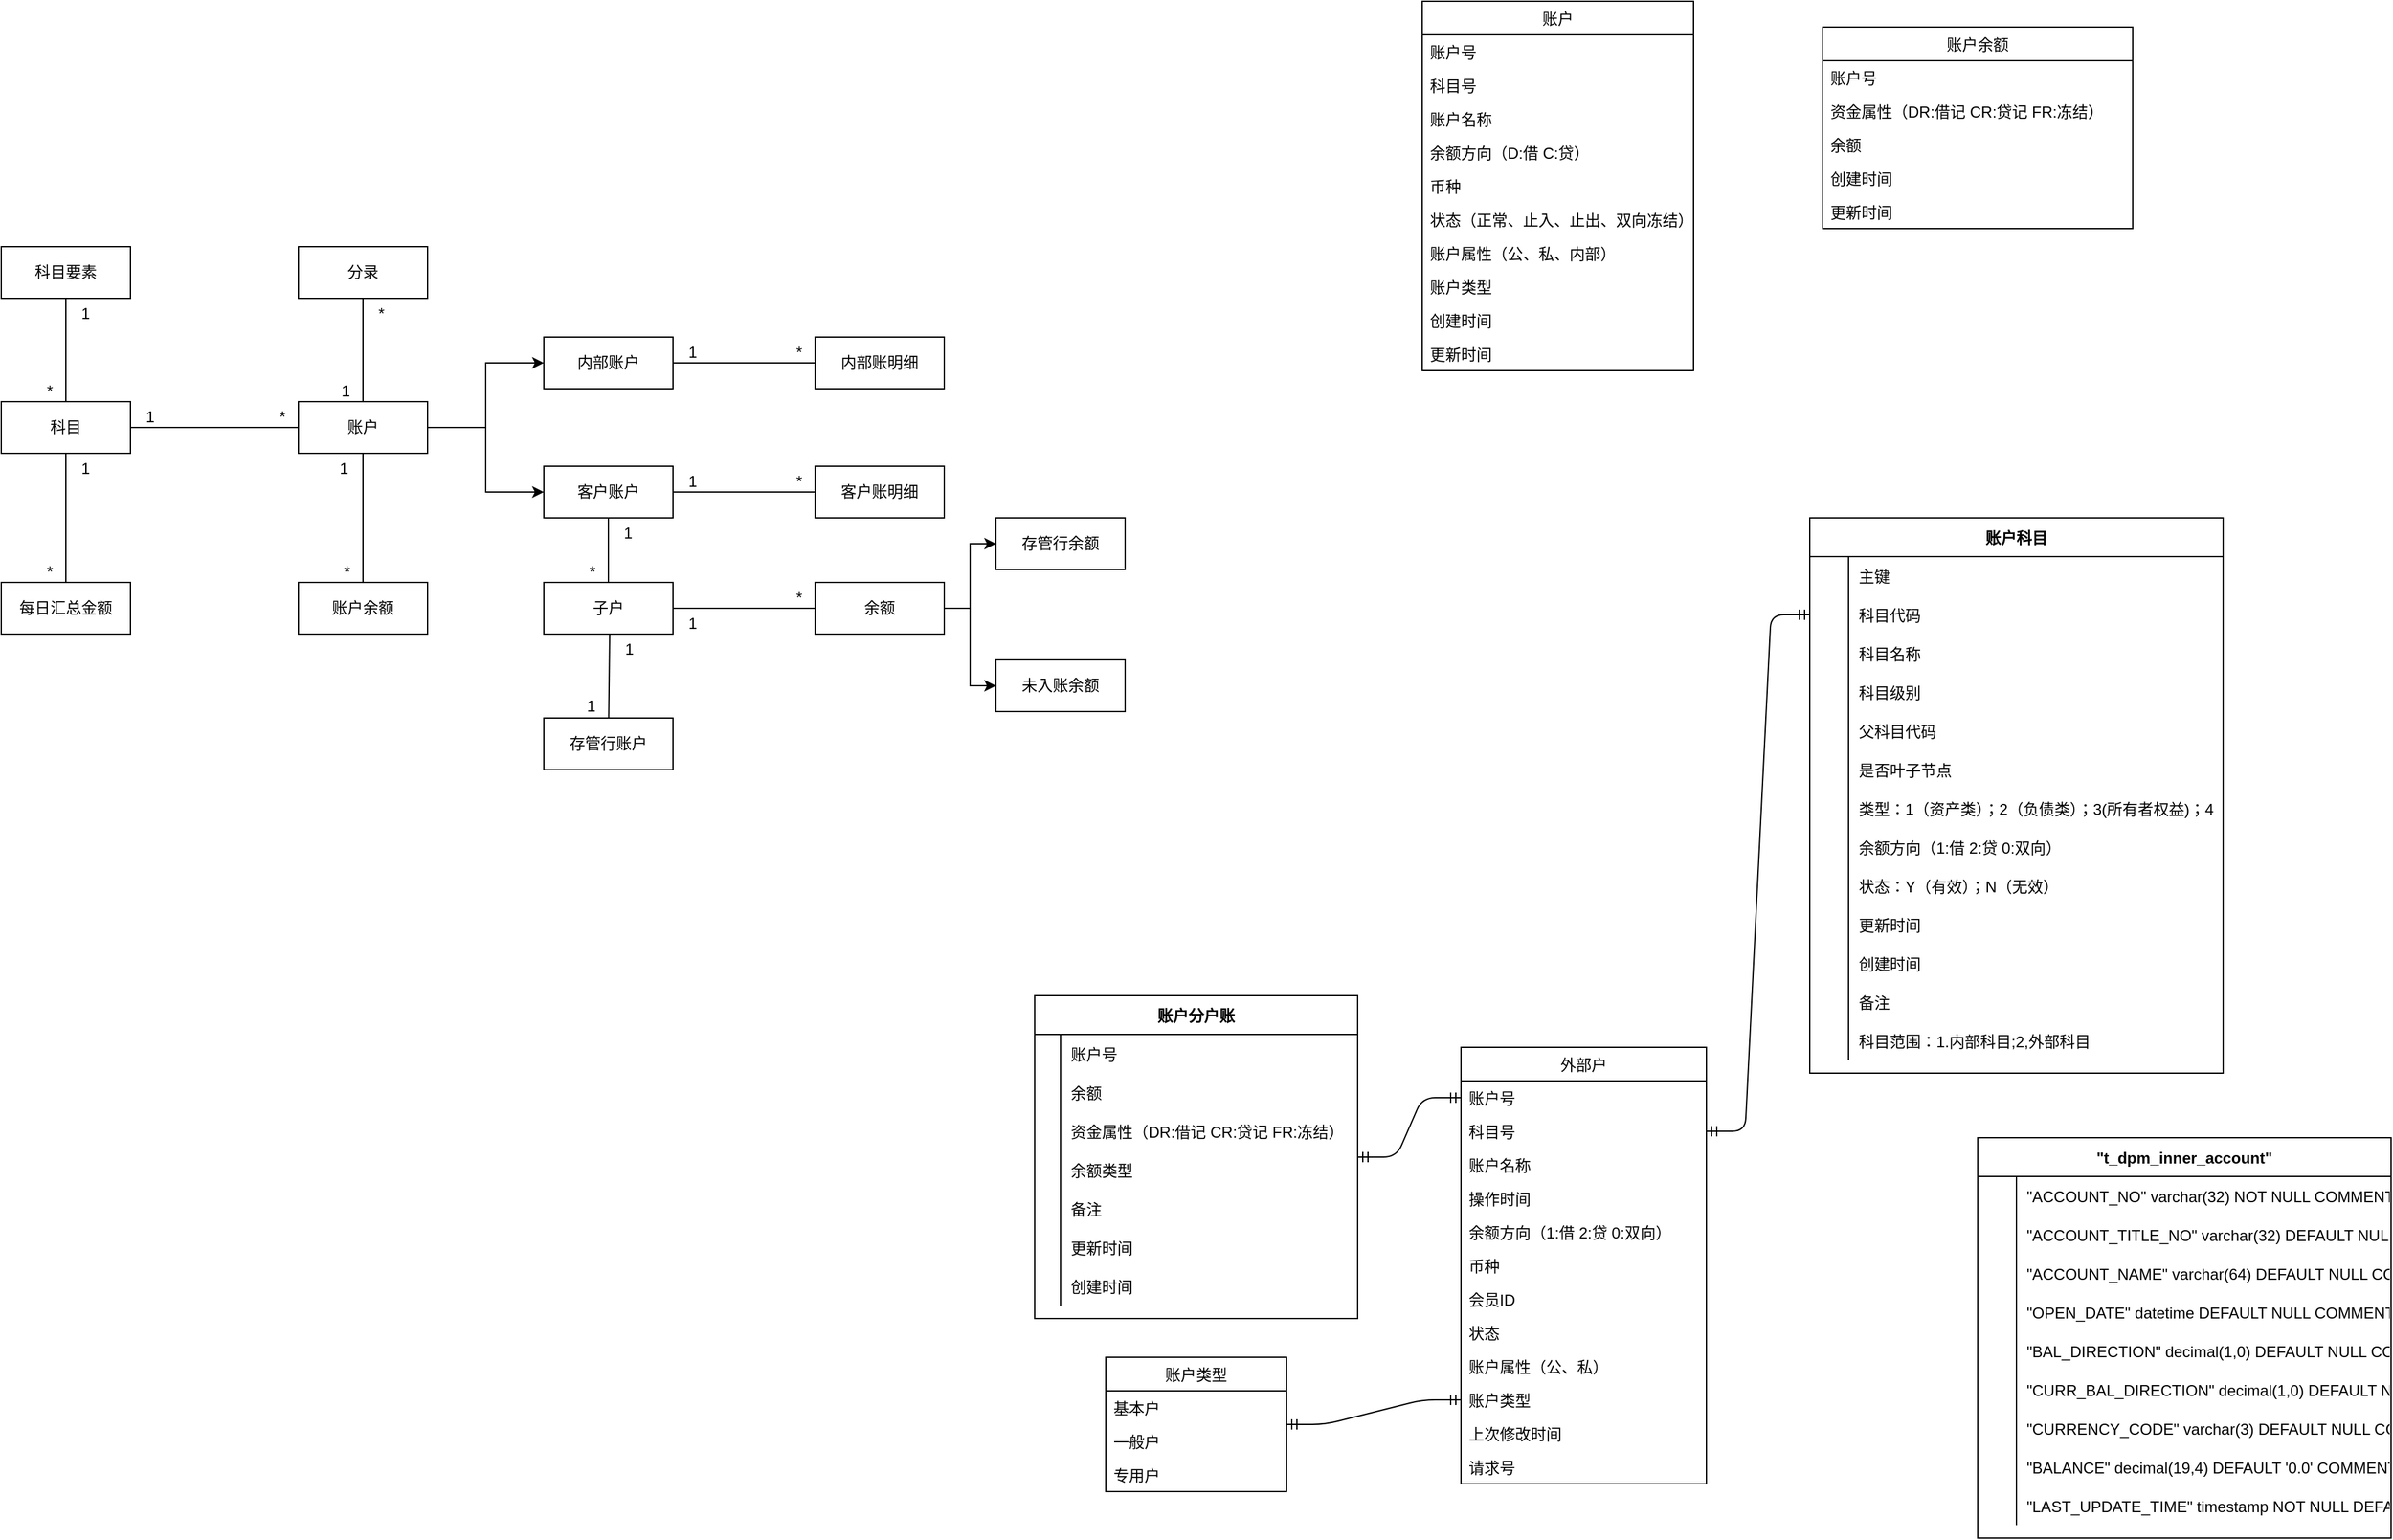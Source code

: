 <mxfile version="14.9.6" type="github"><diagram id="mCUJHjiyGCLOeN5kABfm" name="Page-1"><mxGraphModel dx="1298" dy="2035" grid="1" gridSize="10" guides="1" tooltips="1" connect="1" arrows="1" fold="1" page="1" pageScale="1" pageWidth="827" pageHeight="1169" math="0" shadow="0"><root><mxCell id="0"/><mxCell id="1" parent="0"/><mxCell id="BamsP_97NYOLKTMDXpIl-1" style="edgeStyle=orthogonalEdgeStyle;rounded=0;orthogonalLoop=1;jettySize=auto;html=1;entryX=0;entryY=0.5;entryDx=0;entryDy=0;" edge="1" parent="1" source="BamsP_97NYOLKTMDXpIl-3" target="BamsP_97NYOLKTMDXpIl-33"><mxGeometry relative="1" as="geometry"/></mxCell><mxCell id="BamsP_97NYOLKTMDXpIl-2" style="edgeStyle=orthogonalEdgeStyle;rounded=0;orthogonalLoop=1;jettySize=auto;html=1;entryX=0;entryY=0.5;entryDx=0;entryDy=0;" edge="1" parent="1" source="BamsP_97NYOLKTMDXpIl-3" target="BamsP_97NYOLKTMDXpIl-32"><mxGeometry relative="1" as="geometry"/></mxCell><mxCell id="BamsP_97NYOLKTMDXpIl-3" value="账户" style="whiteSpace=wrap;html=1;align=center;" vertex="1" parent="1"><mxGeometry x="270" y="160" width="100" height="40" as="geometry"/></mxCell><mxCell id="BamsP_97NYOLKTMDXpIl-4" value="科目" style="whiteSpace=wrap;html=1;align=center;" vertex="1" parent="1"><mxGeometry x="40" y="160" width="100" height="40" as="geometry"/></mxCell><mxCell id="BamsP_97NYOLKTMDXpIl-5" value="科目要素" style="whiteSpace=wrap;html=1;align=center;" vertex="1" parent="1"><mxGeometry x="40" y="40" width="100" height="40" as="geometry"/></mxCell><mxCell id="BamsP_97NYOLKTMDXpIl-6" value="" style="endArrow=none;html=1;rounded=0;exitX=1;exitY=0.5;exitDx=0;exitDy=0;entryX=0;entryY=0.5;entryDx=0;entryDy=0;" edge="1" parent="1" source="BamsP_97NYOLKTMDXpIl-4" target="BamsP_97NYOLKTMDXpIl-3"><mxGeometry relative="1" as="geometry"><mxPoint x="240" y="450" as="sourcePoint"/><mxPoint x="220" y="250" as="targetPoint"/></mxGeometry></mxCell><mxCell id="BamsP_97NYOLKTMDXpIl-7" value="1" style="resizable=0;html=1;align=left;verticalAlign=bottom;" connectable="0" vertex="1" parent="BamsP_97NYOLKTMDXpIl-6"><mxGeometry x="-1" relative="1" as="geometry"><mxPoint x="10" as="offset"/></mxGeometry></mxCell><mxCell id="BamsP_97NYOLKTMDXpIl-8" value="*" style="resizable=0;html=1;align=right;verticalAlign=bottom;" connectable="0" vertex="1" parent="BamsP_97NYOLKTMDXpIl-6"><mxGeometry x="1" relative="1" as="geometry"><mxPoint x="-10" as="offset"/></mxGeometry></mxCell><mxCell id="BamsP_97NYOLKTMDXpIl-9" value="" style="endArrow=none;html=1;rounded=0;" edge="1" parent="1" source="BamsP_97NYOLKTMDXpIl-3" target="BamsP_97NYOLKTMDXpIl-12"><mxGeometry relative="1" as="geometry"><mxPoint x="360" y="210" as="sourcePoint"/><mxPoint x="410" y="560" as="targetPoint"/></mxGeometry></mxCell><mxCell id="BamsP_97NYOLKTMDXpIl-10" value="1" style="resizable=0;html=1;align=left;verticalAlign=bottom;" connectable="0" vertex="1" parent="BamsP_97NYOLKTMDXpIl-9"><mxGeometry x="-1" relative="1" as="geometry"><mxPoint x="-20" y="20" as="offset"/></mxGeometry></mxCell><mxCell id="BamsP_97NYOLKTMDXpIl-11" value="*" style="resizable=0;html=1;align=right;verticalAlign=bottom;" connectable="0" vertex="1" parent="BamsP_97NYOLKTMDXpIl-9"><mxGeometry x="1" relative="1" as="geometry"><mxPoint x="-10" as="offset"/></mxGeometry></mxCell><mxCell id="BamsP_97NYOLKTMDXpIl-12" value="账户余额" style="whiteSpace=wrap;html=1;align=center;" vertex="1" parent="1"><mxGeometry x="270" y="300" width="100" height="40" as="geometry"/></mxCell><mxCell id="BamsP_97NYOLKTMDXpIl-13" value="" style="endArrow=none;html=1;rounded=0;exitX=0.5;exitY=1;exitDx=0;exitDy=0;" edge="1" parent="1" source="BamsP_97NYOLKTMDXpIl-5" target="BamsP_97NYOLKTMDXpIl-4"><mxGeometry relative="1" as="geometry"><mxPoint x="-170" y="300" as="sourcePoint"/><mxPoint x="-40" y="300" as="targetPoint"/></mxGeometry></mxCell><mxCell id="BamsP_97NYOLKTMDXpIl-14" value="1" style="resizable=0;html=1;align=left;verticalAlign=bottom;" connectable="0" vertex="1" parent="BamsP_97NYOLKTMDXpIl-13"><mxGeometry x="-1" relative="1" as="geometry"><mxPoint x="10" y="20" as="offset"/></mxGeometry></mxCell><mxCell id="BamsP_97NYOLKTMDXpIl-15" value="*" style="resizable=0;html=1;align=right;verticalAlign=bottom;" connectable="0" vertex="1" parent="BamsP_97NYOLKTMDXpIl-13"><mxGeometry x="1" relative="1" as="geometry"><mxPoint x="-10" as="offset"/></mxGeometry></mxCell><mxCell id="BamsP_97NYOLKTMDXpIl-16" value="内部账明细" style="whiteSpace=wrap;html=1;align=center;" vertex="1" parent="1"><mxGeometry x="670" y="110" width="100" height="40" as="geometry"/></mxCell><mxCell id="BamsP_97NYOLKTMDXpIl-17" value="" style="endArrow=none;html=1;rounded=0;" edge="1" parent="1" source="BamsP_97NYOLKTMDXpIl-33" target="BamsP_97NYOLKTMDXpIl-16"><mxGeometry relative="1" as="geometry"><mxPoint x="440" y="240" as="sourcePoint"/><mxPoint x="470" y="270" as="targetPoint"/></mxGeometry></mxCell><mxCell id="BamsP_97NYOLKTMDXpIl-18" value="1" style="resizable=0;html=1;align=left;verticalAlign=bottom;" connectable="0" vertex="1" parent="BamsP_97NYOLKTMDXpIl-17"><mxGeometry x="-1" relative="1" as="geometry"><mxPoint x="10" as="offset"/></mxGeometry></mxCell><mxCell id="BamsP_97NYOLKTMDXpIl-19" value="*" style="resizable=0;html=1;align=right;verticalAlign=bottom;" connectable="0" vertex="1" parent="BamsP_97NYOLKTMDXpIl-17"><mxGeometry x="1" relative="1" as="geometry"><mxPoint x="-10" as="offset"/></mxGeometry></mxCell><mxCell id="BamsP_97NYOLKTMDXpIl-20" value="分录" style="whiteSpace=wrap;html=1;align=center;" vertex="1" parent="1"><mxGeometry x="270" y="40" width="100" height="40" as="geometry"/></mxCell><mxCell id="BamsP_97NYOLKTMDXpIl-21" value="" style="endArrow=none;html=1;rounded=0;" edge="1" parent="1" source="BamsP_97NYOLKTMDXpIl-20" target="BamsP_97NYOLKTMDXpIl-3"><mxGeometry relative="1" as="geometry"><mxPoint x="100" y="90" as="sourcePoint"/><mxPoint x="100" y="170" as="targetPoint"/></mxGeometry></mxCell><mxCell id="BamsP_97NYOLKTMDXpIl-22" value="*" style="resizable=0;html=1;align=left;verticalAlign=bottom;" connectable="0" vertex="1" parent="BamsP_97NYOLKTMDXpIl-21"><mxGeometry x="-1" relative="1" as="geometry"><mxPoint x="10" y="20" as="offset"/></mxGeometry></mxCell><mxCell id="BamsP_97NYOLKTMDXpIl-23" value="1" style="resizable=0;html=1;align=right;verticalAlign=bottom;" connectable="0" vertex="1" parent="BamsP_97NYOLKTMDXpIl-21"><mxGeometry x="1" relative="1" as="geometry"><mxPoint x="-10" as="offset"/></mxGeometry></mxCell><mxCell id="BamsP_97NYOLKTMDXpIl-24" value="每日汇总金额" style="whiteSpace=wrap;html=1;align=center;" vertex="1" parent="1"><mxGeometry x="40" y="300" width="100" height="40" as="geometry"/></mxCell><mxCell id="BamsP_97NYOLKTMDXpIl-25" value="" style="endArrow=none;html=1;rounded=0;exitX=0.5;exitY=1;exitDx=0;exitDy=0;" edge="1" parent="1" source="BamsP_97NYOLKTMDXpIl-4" target="BamsP_97NYOLKTMDXpIl-24"><mxGeometry relative="1" as="geometry"><mxPoint x="20" y="230" as="sourcePoint"/><mxPoint x="100" y="170" as="targetPoint"/></mxGeometry></mxCell><mxCell id="BamsP_97NYOLKTMDXpIl-26" value="1" style="resizable=0;html=1;align=left;verticalAlign=bottom;" connectable="0" vertex="1" parent="BamsP_97NYOLKTMDXpIl-25"><mxGeometry x="-1" relative="1" as="geometry"><mxPoint x="10" y="20" as="offset"/></mxGeometry></mxCell><mxCell id="BamsP_97NYOLKTMDXpIl-27" value="*" style="resizable=0;html=1;align=right;verticalAlign=bottom;" connectable="0" vertex="1" parent="BamsP_97NYOLKTMDXpIl-25"><mxGeometry x="1" relative="1" as="geometry"><mxPoint x="-10" as="offset"/></mxGeometry></mxCell><mxCell id="BamsP_97NYOLKTMDXpIl-28" value="子户" style="whiteSpace=wrap;html=1;align=center;" vertex="1" parent="1"><mxGeometry x="460" y="300" width="100" height="40" as="geometry"/></mxCell><mxCell id="BamsP_97NYOLKTMDXpIl-29" value="" style="endArrow=none;html=1;rounded=0;" edge="1" parent="1" source="BamsP_97NYOLKTMDXpIl-32" target="BamsP_97NYOLKTMDXpIl-28"><mxGeometry relative="1" as="geometry"><mxPoint x="540" y="310" as="sourcePoint"/><mxPoint x="498.333" y="90" as="targetPoint"/></mxGeometry></mxCell><mxCell id="BamsP_97NYOLKTMDXpIl-30" value="1" style="resizable=0;html=1;align=left;verticalAlign=bottom;" connectable="0" vertex="1" parent="BamsP_97NYOLKTMDXpIl-29"><mxGeometry x="-1" relative="1" as="geometry"><mxPoint x="10" y="20" as="offset"/></mxGeometry></mxCell><mxCell id="BamsP_97NYOLKTMDXpIl-31" value="*" style="resizable=0;html=1;align=right;verticalAlign=bottom;" connectable="0" vertex="1" parent="BamsP_97NYOLKTMDXpIl-29"><mxGeometry x="1" relative="1" as="geometry"><mxPoint x="-10" as="offset"/></mxGeometry></mxCell><mxCell id="BamsP_97NYOLKTMDXpIl-32" value="客户账户" style="whiteSpace=wrap;html=1;align=center;" vertex="1" parent="1"><mxGeometry x="460" y="210" width="100" height="40" as="geometry"/></mxCell><mxCell id="BamsP_97NYOLKTMDXpIl-33" value="内部账户" style="whiteSpace=wrap;html=1;align=center;" vertex="1" parent="1"><mxGeometry x="460" y="110" width="100" height="40" as="geometry"/></mxCell><mxCell id="BamsP_97NYOLKTMDXpIl-34" value="存管行账户" style="whiteSpace=wrap;html=1;align=center;" vertex="1" parent="1"><mxGeometry x="460" y="405" width="100" height="40" as="geometry"/></mxCell><mxCell id="BamsP_97NYOLKTMDXpIl-35" value="" style="endArrow=none;html=1;rounded=0;" edge="1" parent="1" target="BamsP_97NYOLKTMDXpIl-34"><mxGeometry relative="1" as="geometry"><mxPoint x="511" y="340" as="sourcePoint"/><mxPoint x="520" y="310" as="targetPoint"/></mxGeometry></mxCell><mxCell id="BamsP_97NYOLKTMDXpIl-36" value="1" style="resizable=0;html=1;align=left;verticalAlign=bottom;" connectable="0" vertex="1" parent="BamsP_97NYOLKTMDXpIl-35"><mxGeometry x="-1" relative="1" as="geometry"><mxPoint x="10" y="20" as="offset"/></mxGeometry></mxCell><mxCell id="BamsP_97NYOLKTMDXpIl-37" value="1" style="resizable=0;html=1;align=right;verticalAlign=bottom;" connectable="0" vertex="1" parent="BamsP_97NYOLKTMDXpIl-35"><mxGeometry x="1" relative="1" as="geometry"><mxPoint x="-10" as="offset"/></mxGeometry></mxCell><mxCell id="BamsP_97NYOLKTMDXpIl-38" style="edgeStyle=orthogonalEdgeStyle;rounded=0;orthogonalLoop=1;jettySize=auto;html=1;entryX=0;entryY=0.5;entryDx=0;entryDy=0;" edge="1" parent="1" source="BamsP_97NYOLKTMDXpIl-40" target="BamsP_97NYOLKTMDXpIl-44"><mxGeometry relative="1" as="geometry"/></mxCell><mxCell id="BamsP_97NYOLKTMDXpIl-39" style="edgeStyle=orthogonalEdgeStyle;rounded=0;orthogonalLoop=1;jettySize=auto;html=1;entryX=0;entryY=0.5;entryDx=0;entryDy=0;" edge="1" parent="1" source="BamsP_97NYOLKTMDXpIl-40" target="BamsP_97NYOLKTMDXpIl-45"><mxGeometry relative="1" as="geometry"/></mxCell><mxCell id="BamsP_97NYOLKTMDXpIl-40" value="余额" style="whiteSpace=wrap;html=1;align=center;" vertex="1" parent="1"><mxGeometry x="670" y="300" width="100" height="40" as="geometry"/></mxCell><mxCell id="BamsP_97NYOLKTMDXpIl-41" value="" style="endArrow=none;html=1;rounded=0;" edge="1" parent="1" source="BamsP_97NYOLKTMDXpIl-28" target="BamsP_97NYOLKTMDXpIl-40"><mxGeometry relative="1" as="geometry"><mxPoint x="520" y="260" as="sourcePoint"/><mxPoint x="520" y="310" as="targetPoint"/></mxGeometry></mxCell><mxCell id="BamsP_97NYOLKTMDXpIl-42" value="1" style="resizable=0;html=1;align=left;verticalAlign=bottom;" connectable="0" vertex="1" parent="BamsP_97NYOLKTMDXpIl-41"><mxGeometry x="-1" relative="1" as="geometry"><mxPoint x="10" y="20" as="offset"/></mxGeometry></mxCell><mxCell id="BamsP_97NYOLKTMDXpIl-43" value="*" style="resizable=0;html=1;align=right;verticalAlign=bottom;" connectable="0" vertex="1" parent="BamsP_97NYOLKTMDXpIl-41"><mxGeometry x="1" relative="1" as="geometry"><mxPoint x="-10" as="offset"/></mxGeometry></mxCell><mxCell id="BamsP_97NYOLKTMDXpIl-44" value="存管行余额" style="whiteSpace=wrap;html=1;align=center;" vertex="1" parent="1"><mxGeometry x="810" y="250" width="100" height="40" as="geometry"/></mxCell><mxCell id="BamsP_97NYOLKTMDXpIl-45" value="未入账余额" style="whiteSpace=wrap;html=1;align=center;" vertex="1" parent="1"><mxGeometry x="810" y="360" width="100" height="40" as="geometry"/></mxCell><mxCell id="BamsP_97NYOLKTMDXpIl-46" value="客户账明细" style="whiteSpace=wrap;html=1;align=center;" vertex="1" parent="1"><mxGeometry x="670" y="210" width="100" height="40" as="geometry"/></mxCell><mxCell id="BamsP_97NYOLKTMDXpIl-47" value="" style="endArrow=none;html=1;rounded=0;" edge="1" parent="1" source="BamsP_97NYOLKTMDXpIl-32" target="BamsP_97NYOLKTMDXpIl-46"><mxGeometry relative="1" as="geometry"><mxPoint x="560" y="229.5" as="sourcePoint"/><mxPoint x="680" y="229.5" as="targetPoint"/></mxGeometry></mxCell><mxCell id="BamsP_97NYOLKTMDXpIl-48" value="1" style="resizable=0;html=1;align=left;verticalAlign=bottom;" connectable="0" vertex="1" parent="BamsP_97NYOLKTMDXpIl-47"><mxGeometry x="-1" relative="1" as="geometry"><mxPoint x="10" as="offset"/></mxGeometry></mxCell><mxCell id="BamsP_97NYOLKTMDXpIl-49" value="*" style="resizable=0;html=1;align=right;verticalAlign=bottom;" connectable="0" vertex="1" parent="BamsP_97NYOLKTMDXpIl-47"><mxGeometry x="1" relative="1" as="geometry"><mxPoint x="-10" as="offset"/></mxGeometry></mxCell><mxCell id="BamsP_97NYOLKTMDXpIl-99" value="外部户" style="swimlane;fontStyle=0;childLayout=stackLayout;horizontal=1;startSize=26;horizontalStack=0;resizeParent=1;resizeParentMax=0;resizeLast=0;collapsible=1;marginBottom=0;" vertex="1" parent="1"><mxGeometry x="1170" y="660" width="190" height="338" as="geometry"/></mxCell><mxCell id="BamsP_97NYOLKTMDXpIl-100" value="账户号" style="text;strokeColor=none;fillColor=none;align=left;verticalAlign=top;spacingLeft=4;spacingRight=4;overflow=hidden;rotatable=0;points=[[0,0.5],[1,0.5]];portConstraint=eastwest;" vertex="1" parent="BamsP_97NYOLKTMDXpIl-99"><mxGeometry y="26" width="190" height="26" as="geometry"/></mxCell><mxCell id="BamsP_97NYOLKTMDXpIl-101" value="科目号" style="text;strokeColor=none;fillColor=none;align=left;verticalAlign=top;spacingLeft=4;spacingRight=4;overflow=hidden;rotatable=0;points=[[0,0.5],[1,0.5]];portConstraint=eastwest;" vertex="1" parent="BamsP_97NYOLKTMDXpIl-99"><mxGeometry y="52" width="190" height="26" as="geometry"/></mxCell><mxCell id="BamsP_97NYOLKTMDXpIl-102" value="账户名称" style="text;strokeColor=none;fillColor=none;align=left;verticalAlign=top;spacingLeft=4;spacingRight=4;overflow=hidden;rotatable=0;points=[[0,0.5],[1,0.5]];portConstraint=eastwest;" vertex="1" parent="BamsP_97NYOLKTMDXpIl-99"><mxGeometry y="78" width="190" height="26" as="geometry"/></mxCell><mxCell id="BamsP_97NYOLKTMDXpIl-103" value="操作时间" style="text;strokeColor=none;fillColor=none;align=left;verticalAlign=top;spacingLeft=4;spacingRight=4;overflow=hidden;rotatable=0;points=[[0,0.5],[1,0.5]];portConstraint=eastwest;" vertex="1" parent="BamsP_97NYOLKTMDXpIl-99"><mxGeometry y="104" width="190" height="26" as="geometry"/></mxCell><mxCell id="BamsP_97NYOLKTMDXpIl-110" value="余额方向（1:借 2:贷 0:双向）" style="text;strokeColor=none;fillColor=none;align=left;verticalAlign=top;spacingLeft=4;spacingRight=4;overflow=hidden;rotatable=0;points=[[0,0.5],[1,0.5]];portConstraint=eastwest;" vertex="1" parent="BamsP_97NYOLKTMDXpIl-99"><mxGeometry y="130" width="190" height="26" as="geometry"/></mxCell><mxCell id="BamsP_97NYOLKTMDXpIl-111" value="币种" style="text;strokeColor=none;fillColor=none;align=left;verticalAlign=top;spacingLeft=4;spacingRight=4;overflow=hidden;rotatable=0;points=[[0,0.5],[1,0.5]];portConstraint=eastwest;" vertex="1" parent="BamsP_97NYOLKTMDXpIl-99"><mxGeometry y="156" width="190" height="26" as="geometry"/></mxCell><mxCell id="BamsP_97NYOLKTMDXpIl-104" value="会员ID" style="text;strokeColor=none;fillColor=none;align=left;verticalAlign=top;spacingLeft=4;spacingRight=4;overflow=hidden;rotatable=0;points=[[0,0.5],[1,0.5]];portConstraint=eastwest;" vertex="1" parent="BamsP_97NYOLKTMDXpIl-99"><mxGeometry y="182" width="190" height="26" as="geometry"/></mxCell><mxCell id="BamsP_97NYOLKTMDXpIl-105" value="状态" style="text;strokeColor=none;fillColor=none;align=left;verticalAlign=top;spacingLeft=4;spacingRight=4;overflow=hidden;rotatable=0;points=[[0,0.5],[1,0.5]];portConstraint=eastwest;" vertex="1" parent="BamsP_97NYOLKTMDXpIl-99"><mxGeometry y="208" width="190" height="26" as="geometry"/></mxCell><mxCell id="BamsP_97NYOLKTMDXpIl-106" value="账户属性（公、私）" style="text;strokeColor=none;fillColor=none;align=left;verticalAlign=top;spacingLeft=4;spacingRight=4;overflow=hidden;rotatable=0;points=[[0,0.5],[1,0.5]];portConstraint=eastwest;" vertex="1" parent="BamsP_97NYOLKTMDXpIl-99"><mxGeometry y="234" width="190" height="26" as="geometry"/></mxCell><mxCell id="BamsP_97NYOLKTMDXpIl-107" value="账户类型" style="text;strokeColor=none;fillColor=none;align=left;verticalAlign=top;spacingLeft=4;spacingRight=4;overflow=hidden;rotatable=0;points=[[0,0.5],[1,0.5]];portConstraint=eastwest;" vertex="1" parent="BamsP_97NYOLKTMDXpIl-99"><mxGeometry y="260" width="190" height="26" as="geometry"/></mxCell><mxCell id="BamsP_97NYOLKTMDXpIl-112" value="上次修改时间" style="text;strokeColor=none;fillColor=none;align=left;verticalAlign=top;spacingLeft=4;spacingRight=4;overflow=hidden;rotatable=0;points=[[0,0.5],[1,0.5]];portConstraint=eastwest;" vertex="1" parent="BamsP_97NYOLKTMDXpIl-99"><mxGeometry y="286" width="190" height="26" as="geometry"/></mxCell><mxCell id="BamsP_97NYOLKTMDXpIl-113" value="请求号" style="text;strokeColor=none;fillColor=none;align=left;verticalAlign=top;spacingLeft=4;spacingRight=4;overflow=hidden;rotatable=0;points=[[0,0.5],[1,0.5]];portConstraint=eastwest;" vertex="1" parent="BamsP_97NYOLKTMDXpIl-99"><mxGeometry y="312" width="190" height="26" as="geometry"/></mxCell><mxCell id="BamsP_97NYOLKTMDXpIl-115" value="账户类型" style="swimlane;fontStyle=0;childLayout=stackLayout;horizontal=1;startSize=26;horizontalStack=0;resizeParent=1;resizeParentMax=0;resizeLast=0;collapsible=1;marginBottom=0;" vertex="1" parent="1"><mxGeometry x="895" y="900" width="140" height="104" as="geometry"/></mxCell><mxCell id="BamsP_97NYOLKTMDXpIl-116" value="基本户" style="text;strokeColor=none;fillColor=none;align=left;verticalAlign=top;spacingLeft=4;spacingRight=4;overflow=hidden;rotatable=0;points=[[0,0.5],[1,0.5]];portConstraint=eastwest;" vertex="1" parent="BamsP_97NYOLKTMDXpIl-115"><mxGeometry y="26" width="140" height="26" as="geometry"/></mxCell><mxCell id="BamsP_97NYOLKTMDXpIl-117" value="一般户" style="text;strokeColor=none;fillColor=none;align=left;verticalAlign=top;spacingLeft=4;spacingRight=4;overflow=hidden;rotatable=0;points=[[0,0.5],[1,0.5]];portConstraint=eastwest;" vertex="1" parent="BamsP_97NYOLKTMDXpIl-115"><mxGeometry y="52" width="140" height="26" as="geometry"/></mxCell><mxCell id="BamsP_97NYOLKTMDXpIl-118" value="专用户" style="text;strokeColor=none;fillColor=none;align=left;verticalAlign=top;spacingLeft=4;spacingRight=4;overflow=hidden;rotatable=0;points=[[0,0.5],[1,0.5]];portConstraint=eastwest;" vertex="1" parent="BamsP_97NYOLKTMDXpIl-115"><mxGeometry y="78" width="140" height="26" as="geometry"/></mxCell><mxCell id="BamsP_97NYOLKTMDXpIl-120" value="账户分户账" style="shape=table;startSize=30;container=1;collapsible=1;childLayout=tableLayout;fixedRows=1;rowLines=0;fontStyle=1;align=center;resizeLast=1;" vertex="1" parent="1"><mxGeometry x="840" y="620" width="250" height="250" as="geometry"/></mxCell><mxCell id="BamsP_97NYOLKTMDXpIl-121" value="" style="shape=partialRectangle;collapsible=0;dropTarget=0;pointerEvents=0;fillColor=none;points=[[0,0.5],[1,0.5]];portConstraint=eastwest;top=0;left=0;right=0;bottom=0;" vertex="1" parent="BamsP_97NYOLKTMDXpIl-120"><mxGeometry y="30" width="250" height="30" as="geometry"/></mxCell><mxCell id="BamsP_97NYOLKTMDXpIl-122" value="" style="shape=partialRectangle;overflow=hidden;connectable=0;fillColor=none;top=0;left=0;bottom=0;right=0;" vertex="1" parent="BamsP_97NYOLKTMDXpIl-121"><mxGeometry width="20" height="30" as="geometry"/></mxCell><mxCell id="BamsP_97NYOLKTMDXpIl-123" value="账户号" style="shape=partialRectangle;overflow=hidden;connectable=0;fillColor=none;top=0;left=0;bottom=0;right=0;align=left;spacingLeft=6;" vertex="1" parent="BamsP_97NYOLKTMDXpIl-121"><mxGeometry x="20" width="230" height="30" as="geometry"/></mxCell><mxCell id="BamsP_97NYOLKTMDXpIl-124" value="" style="shape=partialRectangle;collapsible=0;dropTarget=0;pointerEvents=0;fillColor=none;points=[[0,0.5],[1,0.5]];portConstraint=eastwest;top=0;left=0;right=0;bottom=0;" vertex="1" parent="BamsP_97NYOLKTMDXpIl-120"><mxGeometry y="60" width="250" height="30" as="geometry"/></mxCell><mxCell id="BamsP_97NYOLKTMDXpIl-125" value="" style="shape=partialRectangle;overflow=hidden;connectable=0;fillColor=none;top=0;left=0;bottom=0;right=0;" vertex="1" parent="BamsP_97NYOLKTMDXpIl-124"><mxGeometry width="20" height="30" as="geometry"/></mxCell><mxCell id="BamsP_97NYOLKTMDXpIl-126" value="余额" style="shape=partialRectangle;overflow=hidden;connectable=0;fillColor=none;top=0;left=0;bottom=0;right=0;align=left;spacingLeft=6;" vertex="1" parent="BamsP_97NYOLKTMDXpIl-124"><mxGeometry x="20" width="230" height="30" as="geometry"/></mxCell><mxCell id="BamsP_97NYOLKTMDXpIl-127" value="" style="shape=partialRectangle;collapsible=0;dropTarget=0;pointerEvents=0;fillColor=none;points=[[0,0.5],[1,0.5]];portConstraint=eastwest;top=0;left=0;right=0;bottom=0;" vertex="1" parent="BamsP_97NYOLKTMDXpIl-120"><mxGeometry y="90" width="250" height="30" as="geometry"/></mxCell><mxCell id="BamsP_97NYOLKTMDXpIl-128" value="" style="shape=partialRectangle;overflow=hidden;connectable=0;fillColor=none;top=0;left=0;bottom=0;right=0;" vertex="1" parent="BamsP_97NYOLKTMDXpIl-127"><mxGeometry width="20" height="30" as="geometry"/></mxCell><mxCell id="BamsP_97NYOLKTMDXpIl-129" value="资金属性（DR:借记 CR:贷记 FR:冻结）" style="shape=partialRectangle;overflow=hidden;connectable=0;fillColor=none;top=0;left=0;bottom=0;right=0;align=left;spacingLeft=6;" vertex="1" parent="BamsP_97NYOLKTMDXpIl-127"><mxGeometry x="20" width="230" height="30" as="geometry"/></mxCell><mxCell id="BamsP_97NYOLKTMDXpIl-130" value="" style="shape=partialRectangle;collapsible=0;dropTarget=0;pointerEvents=0;fillColor=none;points=[[0,0.5],[1,0.5]];portConstraint=eastwest;top=0;left=0;right=0;bottom=0;" vertex="1" parent="BamsP_97NYOLKTMDXpIl-120"><mxGeometry y="120" width="250" height="30" as="geometry"/></mxCell><mxCell id="BamsP_97NYOLKTMDXpIl-131" value="" style="shape=partialRectangle;overflow=hidden;connectable=0;fillColor=none;top=0;left=0;bottom=0;right=0;" vertex="1" parent="BamsP_97NYOLKTMDXpIl-130"><mxGeometry width="20" height="30" as="geometry"/></mxCell><mxCell id="BamsP_97NYOLKTMDXpIl-132" value="余额类型" style="shape=partialRectangle;overflow=hidden;connectable=0;fillColor=none;top=0;left=0;bottom=0;right=0;align=left;spacingLeft=6;" vertex="1" parent="BamsP_97NYOLKTMDXpIl-130"><mxGeometry x="20" width="230" height="30" as="geometry"/></mxCell><mxCell id="BamsP_97NYOLKTMDXpIl-133" value="" style="shape=partialRectangle;collapsible=0;dropTarget=0;pointerEvents=0;fillColor=none;points=[[0,0.5],[1,0.5]];portConstraint=eastwest;top=0;left=0;right=0;bottom=0;" vertex="1" parent="BamsP_97NYOLKTMDXpIl-120"><mxGeometry y="150" width="250" height="30" as="geometry"/></mxCell><mxCell id="BamsP_97NYOLKTMDXpIl-134" value="" style="shape=partialRectangle;overflow=hidden;connectable=0;fillColor=none;top=0;left=0;bottom=0;right=0;" vertex="1" parent="BamsP_97NYOLKTMDXpIl-133"><mxGeometry width="20" height="30" as="geometry"/></mxCell><mxCell id="BamsP_97NYOLKTMDXpIl-135" value="备注" style="shape=partialRectangle;overflow=hidden;connectable=0;fillColor=none;top=0;left=0;bottom=0;right=0;align=left;spacingLeft=6;" vertex="1" parent="BamsP_97NYOLKTMDXpIl-133"><mxGeometry x="20" width="230" height="30" as="geometry"/></mxCell><mxCell id="BamsP_97NYOLKTMDXpIl-136" value="" style="shape=partialRectangle;collapsible=0;dropTarget=0;pointerEvents=0;fillColor=none;points=[[0,0.5],[1,0.5]];portConstraint=eastwest;top=0;left=0;right=0;bottom=0;" vertex="1" parent="BamsP_97NYOLKTMDXpIl-120"><mxGeometry y="180" width="250" height="30" as="geometry"/></mxCell><mxCell id="BamsP_97NYOLKTMDXpIl-137" value="" style="shape=partialRectangle;overflow=hidden;connectable=0;fillColor=none;top=0;left=0;bottom=0;right=0;" vertex="1" parent="BamsP_97NYOLKTMDXpIl-136"><mxGeometry width="20" height="30" as="geometry"/></mxCell><mxCell id="BamsP_97NYOLKTMDXpIl-138" value="更新时间" style="shape=partialRectangle;overflow=hidden;connectable=0;fillColor=none;top=0;left=0;bottom=0;right=0;align=left;spacingLeft=6;" vertex="1" parent="BamsP_97NYOLKTMDXpIl-136"><mxGeometry x="20" width="230" height="30" as="geometry"/></mxCell><mxCell id="BamsP_97NYOLKTMDXpIl-139" value="" style="shape=partialRectangle;collapsible=0;dropTarget=0;pointerEvents=0;fillColor=none;points=[[0,0.5],[1,0.5]];portConstraint=eastwest;top=0;left=0;right=0;bottom=0;" vertex="1" parent="BamsP_97NYOLKTMDXpIl-120"><mxGeometry y="210" width="250" height="30" as="geometry"/></mxCell><mxCell id="BamsP_97NYOLKTMDXpIl-140" value="" style="shape=partialRectangle;overflow=hidden;connectable=0;fillColor=none;top=0;left=0;bottom=0;right=0;" vertex="1" parent="BamsP_97NYOLKTMDXpIl-139"><mxGeometry width="20" height="30" as="geometry"/></mxCell><mxCell id="BamsP_97NYOLKTMDXpIl-141" value="创建时间" style="shape=partialRectangle;overflow=hidden;connectable=0;fillColor=none;top=0;left=0;bottom=0;right=0;align=left;spacingLeft=6;" vertex="1" parent="BamsP_97NYOLKTMDXpIl-139"><mxGeometry x="20" width="230" height="30" as="geometry"/></mxCell><mxCell id="BamsP_97NYOLKTMDXpIl-142" value="" style="edgeStyle=entityRelationEdgeStyle;fontSize=12;html=1;endArrow=ERmandOne;startArrow=ERmandOne;" edge="1" parent="1" source="BamsP_97NYOLKTMDXpIl-100" target="BamsP_97NYOLKTMDXpIl-120"><mxGeometry width="100" height="100" relative="1" as="geometry"><mxPoint x="1400" y="740" as="sourcePoint"/><mxPoint x="1500" y="640" as="targetPoint"/></mxGeometry></mxCell><mxCell id="BamsP_97NYOLKTMDXpIl-143" value="账户科目" style="shape=table;startSize=30;container=1;collapsible=1;childLayout=tableLayout;fixedRows=1;rowLines=0;fontStyle=1;align=center;resizeLast=1;" vertex="1" parent="1"><mxGeometry x="1440" y="250" width="320" height="430" as="geometry"/></mxCell><mxCell id="BamsP_97NYOLKTMDXpIl-144" value="" style="shape=partialRectangle;collapsible=0;dropTarget=0;pointerEvents=0;fillColor=none;points=[[0,0.5],[1,0.5]];portConstraint=eastwest;top=0;left=0;right=0;bottom=0;" vertex="1" parent="BamsP_97NYOLKTMDXpIl-143"><mxGeometry y="30" width="320" height="30" as="geometry"/></mxCell><mxCell id="BamsP_97NYOLKTMDXpIl-145" value="" style="shape=partialRectangle;overflow=hidden;connectable=0;fillColor=none;top=0;left=0;bottom=0;right=0;" vertex="1" parent="BamsP_97NYOLKTMDXpIl-144"><mxGeometry width="30" height="30" as="geometry"/></mxCell><mxCell id="BamsP_97NYOLKTMDXpIl-146" value="主键" style="shape=partialRectangle;overflow=hidden;connectable=0;fillColor=none;top=0;left=0;bottom=0;right=0;align=left;spacingLeft=6;" vertex="1" parent="BamsP_97NYOLKTMDXpIl-144"><mxGeometry x="30" width="290" height="30" as="geometry"/></mxCell><mxCell id="BamsP_97NYOLKTMDXpIl-147" value="" style="shape=partialRectangle;collapsible=0;dropTarget=0;pointerEvents=0;fillColor=none;points=[[0,0.5],[1,0.5]];portConstraint=eastwest;top=0;left=0;right=0;bottom=0;" vertex="1" parent="BamsP_97NYOLKTMDXpIl-143"><mxGeometry y="60" width="320" height="30" as="geometry"/></mxCell><mxCell id="BamsP_97NYOLKTMDXpIl-148" value="" style="shape=partialRectangle;overflow=hidden;connectable=0;fillColor=none;top=0;left=0;bottom=0;right=0;" vertex="1" parent="BamsP_97NYOLKTMDXpIl-147"><mxGeometry width="30" height="30" as="geometry"/></mxCell><mxCell id="BamsP_97NYOLKTMDXpIl-149" value="科目代码" style="shape=partialRectangle;overflow=hidden;connectable=0;fillColor=none;top=0;left=0;bottom=0;right=0;align=left;spacingLeft=6;" vertex="1" parent="BamsP_97NYOLKTMDXpIl-147"><mxGeometry x="30" width="290" height="30" as="geometry"/></mxCell><mxCell id="BamsP_97NYOLKTMDXpIl-150" value="" style="shape=partialRectangle;collapsible=0;dropTarget=0;pointerEvents=0;fillColor=none;points=[[0,0.5],[1,0.5]];portConstraint=eastwest;top=0;left=0;right=0;bottom=0;" vertex="1" parent="BamsP_97NYOLKTMDXpIl-143"><mxGeometry y="90" width="320" height="30" as="geometry"/></mxCell><mxCell id="BamsP_97NYOLKTMDXpIl-151" value="" style="shape=partialRectangle;overflow=hidden;connectable=0;fillColor=none;top=0;left=0;bottom=0;right=0;" vertex="1" parent="BamsP_97NYOLKTMDXpIl-150"><mxGeometry width="30" height="30" as="geometry"/></mxCell><mxCell id="BamsP_97NYOLKTMDXpIl-152" value="科目名称" style="shape=partialRectangle;overflow=hidden;connectable=0;fillColor=none;top=0;left=0;bottom=0;right=0;align=left;spacingLeft=6;" vertex="1" parent="BamsP_97NYOLKTMDXpIl-150"><mxGeometry x="30" width="290" height="30" as="geometry"/></mxCell><mxCell id="BamsP_97NYOLKTMDXpIl-153" value="" style="shape=partialRectangle;collapsible=0;dropTarget=0;pointerEvents=0;fillColor=none;points=[[0,0.5],[1,0.5]];portConstraint=eastwest;top=0;left=0;right=0;bottom=0;" vertex="1" parent="BamsP_97NYOLKTMDXpIl-143"><mxGeometry y="120" width="320" height="30" as="geometry"/></mxCell><mxCell id="BamsP_97NYOLKTMDXpIl-154" value="" style="shape=partialRectangle;overflow=hidden;connectable=0;fillColor=none;top=0;left=0;bottom=0;right=0;" vertex="1" parent="BamsP_97NYOLKTMDXpIl-153"><mxGeometry width="30" height="30" as="geometry"/></mxCell><mxCell id="BamsP_97NYOLKTMDXpIl-155" value="科目级别" style="shape=partialRectangle;overflow=hidden;connectable=0;fillColor=none;top=0;left=0;bottom=0;right=0;align=left;spacingLeft=6;" vertex="1" parent="BamsP_97NYOLKTMDXpIl-153"><mxGeometry x="30" width="290" height="30" as="geometry"/></mxCell><mxCell id="BamsP_97NYOLKTMDXpIl-156" value="" style="shape=partialRectangle;collapsible=0;dropTarget=0;pointerEvents=0;fillColor=none;points=[[0,0.5],[1,0.5]];portConstraint=eastwest;top=0;left=0;right=0;bottom=0;" vertex="1" parent="BamsP_97NYOLKTMDXpIl-143"><mxGeometry y="150" width="320" height="30" as="geometry"/></mxCell><mxCell id="BamsP_97NYOLKTMDXpIl-157" value="" style="shape=partialRectangle;overflow=hidden;connectable=0;fillColor=none;top=0;left=0;bottom=0;right=0;" vertex="1" parent="BamsP_97NYOLKTMDXpIl-156"><mxGeometry width="30" height="30" as="geometry"/></mxCell><mxCell id="BamsP_97NYOLKTMDXpIl-158" value="父科目代码" style="shape=partialRectangle;overflow=hidden;connectable=0;fillColor=none;top=0;left=0;bottom=0;right=0;align=left;spacingLeft=6;" vertex="1" parent="BamsP_97NYOLKTMDXpIl-156"><mxGeometry x="30" width="290" height="30" as="geometry"/></mxCell><mxCell id="BamsP_97NYOLKTMDXpIl-159" value="" style="shape=partialRectangle;collapsible=0;dropTarget=0;pointerEvents=0;fillColor=none;points=[[0,0.5],[1,0.5]];portConstraint=eastwest;top=0;left=0;right=0;bottom=0;" vertex="1" parent="BamsP_97NYOLKTMDXpIl-143"><mxGeometry y="180" width="320" height="30" as="geometry"/></mxCell><mxCell id="BamsP_97NYOLKTMDXpIl-160" value="" style="shape=partialRectangle;overflow=hidden;connectable=0;fillColor=none;top=0;left=0;bottom=0;right=0;" vertex="1" parent="BamsP_97NYOLKTMDXpIl-159"><mxGeometry width="30" height="30" as="geometry"/></mxCell><mxCell id="BamsP_97NYOLKTMDXpIl-161" value="是否叶子节点" style="shape=partialRectangle;overflow=hidden;connectable=0;fillColor=none;top=0;left=0;bottom=0;right=0;align=left;spacingLeft=6;" vertex="1" parent="BamsP_97NYOLKTMDXpIl-159"><mxGeometry x="30" width="290" height="30" as="geometry"/></mxCell><mxCell id="BamsP_97NYOLKTMDXpIl-162" value="" style="shape=partialRectangle;collapsible=0;dropTarget=0;pointerEvents=0;fillColor=none;points=[[0,0.5],[1,0.5]];portConstraint=eastwest;top=0;left=0;right=0;bottom=0;" vertex="1" parent="BamsP_97NYOLKTMDXpIl-143"><mxGeometry y="210" width="320" height="30" as="geometry"/></mxCell><mxCell id="BamsP_97NYOLKTMDXpIl-163" value="" style="shape=partialRectangle;overflow=hidden;connectable=0;fillColor=none;top=0;left=0;bottom=0;right=0;" vertex="1" parent="BamsP_97NYOLKTMDXpIl-162"><mxGeometry width="30" height="30" as="geometry"/></mxCell><mxCell id="BamsP_97NYOLKTMDXpIl-164" value="类型：1（资产类）；2（负债类）；3(所有者权益)；4（共同类）5(损益类)'" style="shape=partialRectangle;overflow=hidden;connectable=0;fillColor=none;top=0;left=0;bottom=0;right=0;align=left;spacingLeft=6;" vertex="1" parent="BamsP_97NYOLKTMDXpIl-162"><mxGeometry x="30" width="290" height="30" as="geometry"/></mxCell><mxCell id="BamsP_97NYOLKTMDXpIl-165" value="" style="shape=partialRectangle;collapsible=0;dropTarget=0;pointerEvents=0;fillColor=none;points=[[0,0.5],[1,0.5]];portConstraint=eastwest;top=0;left=0;right=0;bottom=0;" vertex="1" parent="BamsP_97NYOLKTMDXpIl-143"><mxGeometry y="240" width="320" height="30" as="geometry"/></mxCell><mxCell id="BamsP_97NYOLKTMDXpIl-166" value="" style="shape=partialRectangle;overflow=hidden;connectable=0;fillColor=none;top=0;left=0;bottom=0;right=0;" vertex="1" parent="BamsP_97NYOLKTMDXpIl-165"><mxGeometry width="30" height="30" as="geometry"/></mxCell><mxCell id="BamsP_97NYOLKTMDXpIl-167" value="余额方向（1:借 2:贷 0:双向）" style="shape=partialRectangle;overflow=hidden;connectable=0;fillColor=none;top=0;left=0;bottom=0;right=0;align=left;spacingLeft=6;" vertex="1" parent="BamsP_97NYOLKTMDXpIl-165"><mxGeometry x="30" width="290" height="30" as="geometry"/></mxCell><mxCell id="BamsP_97NYOLKTMDXpIl-168" value="" style="shape=partialRectangle;collapsible=0;dropTarget=0;pointerEvents=0;fillColor=none;points=[[0,0.5],[1,0.5]];portConstraint=eastwest;top=0;left=0;right=0;bottom=0;" vertex="1" parent="BamsP_97NYOLKTMDXpIl-143"><mxGeometry y="270" width="320" height="30" as="geometry"/></mxCell><mxCell id="BamsP_97NYOLKTMDXpIl-169" value="" style="shape=partialRectangle;overflow=hidden;connectable=0;fillColor=none;top=0;left=0;bottom=0;right=0;" vertex="1" parent="BamsP_97NYOLKTMDXpIl-168"><mxGeometry width="30" height="30" as="geometry"/></mxCell><mxCell id="BamsP_97NYOLKTMDXpIl-170" value="状态：Y（有效）；N（无效）" style="shape=partialRectangle;overflow=hidden;connectable=0;fillColor=none;top=0;left=0;bottom=0;right=0;align=left;spacingLeft=6;" vertex="1" parent="BamsP_97NYOLKTMDXpIl-168"><mxGeometry x="30" width="290" height="30" as="geometry"/></mxCell><mxCell id="BamsP_97NYOLKTMDXpIl-171" value="" style="shape=partialRectangle;collapsible=0;dropTarget=0;pointerEvents=0;fillColor=none;points=[[0,0.5],[1,0.5]];portConstraint=eastwest;top=0;left=0;right=0;bottom=0;" vertex="1" parent="BamsP_97NYOLKTMDXpIl-143"><mxGeometry y="300" width="320" height="30" as="geometry"/></mxCell><mxCell id="BamsP_97NYOLKTMDXpIl-172" value="" style="shape=partialRectangle;overflow=hidden;connectable=0;fillColor=none;top=0;left=0;bottom=0;right=0;" vertex="1" parent="BamsP_97NYOLKTMDXpIl-171"><mxGeometry width="30" height="30" as="geometry"/></mxCell><mxCell id="BamsP_97NYOLKTMDXpIl-173" value="更新时间" style="shape=partialRectangle;overflow=hidden;connectable=0;fillColor=none;top=0;left=0;bottom=0;right=0;align=left;spacingLeft=6;" vertex="1" parent="BamsP_97NYOLKTMDXpIl-171"><mxGeometry x="30" width="290" height="30" as="geometry"/></mxCell><mxCell id="BamsP_97NYOLKTMDXpIl-174" value="" style="shape=partialRectangle;collapsible=0;dropTarget=0;pointerEvents=0;fillColor=none;points=[[0,0.5],[1,0.5]];portConstraint=eastwest;top=0;left=0;right=0;bottom=0;" vertex="1" parent="BamsP_97NYOLKTMDXpIl-143"><mxGeometry y="330" width="320" height="30" as="geometry"/></mxCell><mxCell id="BamsP_97NYOLKTMDXpIl-175" value="" style="shape=partialRectangle;overflow=hidden;connectable=0;fillColor=none;top=0;left=0;bottom=0;right=0;" vertex="1" parent="BamsP_97NYOLKTMDXpIl-174"><mxGeometry width="30" height="30" as="geometry"/></mxCell><mxCell id="BamsP_97NYOLKTMDXpIl-176" value="创建时间" style="shape=partialRectangle;overflow=hidden;connectable=0;fillColor=none;top=0;left=0;bottom=0;right=0;align=left;spacingLeft=6;" vertex="1" parent="BamsP_97NYOLKTMDXpIl-174"><mxGeometry x="30" width="290" height="30" as="geometry"/></mxCell><mxCell id="BamsP_97NYOLKTMDXpIl-177" value="" style="shape=partialRectangle;collapsible=0;dropTarget=0;pointerEvents=0;fillColor=none;points=[[0,0.5],[1,0.5]];portConstraint=eastwest;top=0;left=0;right=0;bottom=0;" vertex="1" parent="BamsP_97NYOLKTMDXpIl-143"><mxGeometry y="360" width="320" height="30" as="geometry"/></mxCell><mxCell id="BamsP_97NYOLKTMDXpIl-178" value="" style="shape=partialRectangle;overflow=hidden;connectable=0;fillColor=none;top=0;left=0;bottom=0;right=0;" vertex="1" parent="BamsP_97NYOLKTMDXpIl-177"><mxGeometry width="30" height="30" as="geometry"/></mxCell><mxCell id="BamsP_97NYOLKTMDXpIl-179" value="备注" style="shape=partialRectangle;overflow=hidden;connectable=0;fillColor=none;top=0;left=0;bottom=0;right=0;align=left;spacingLeft=6;" vertex="1" parent="BamsP_97NYOLKTMDXpIl-177"><mxGeometry x="30" width="290" height="30" as="geometry"/></mxCell><mxCell id="BamsP_97NYOLKTMDXpIl-180" value="" style="shape=partialRectangle;collapsible=0;dropTarget=0;pointerEvents=0;fillColor=none;points=[[0,0.5],[1,0.5]];portConstraint=eastwest;top=0;left=0;right=0;bottom=0;" vertex="1" parent="BamsP_97NYOLKTMDXpIl-143"><mxGeometry y="390" width="320" height="30" as="geometry"/></mxCell><mxCell id="BamsP_97NYOLKTMDXpIl-181" value="" style="shape=partialRectangle;overflow=hidden;connectable=0;fillColor=none;top=0;left=0;bottom=0;right=0;" vertex="1" parent="BamsP_97NYOLKTMDXpIl-180"><mxGeometry width="30" height="30" as="geometry"/></mxCell><mxCell id="BamsP_97NYOLKTMDXpIl-182" value="科目范围：1.内部科目;2,外部科目" style="shape=partialRectangle;overflow=hidden;connectable=0;fillColor=none;top=0;left=0;bottom=0;right=0;align=left;spacingLeft=6;" vertex="1" parent="BamsP_97NYOLKTMDXpIl-180"><mxGeometry x="30" width="290" height="30" as="geometry"/></mxCell><mxCell id="BamsP_97NYOLKTMDXpIl-190" value="" style="edgeStyle=entityRelationEdgeStyle;fontSize=12;html=1;endArrow=ERmandOne;startArrow=ERmandOne;" edge="1" parent="1" source="BamsP_97NYOLKTMDXpIl-115" target="BamsP_97NYOLKTMDXpIl-107"><mxGeometry width="100" height="100" relative="1" as="geometry"><mxPoint x="1050" y="1000" as="sourcePoint"/><mxPoint x="1150" y="900" as="targetPoint"/></mxGeometry></mxCell><mxCell id="BamsP_97NYOLKTMDXpIl-191" value="" style="edgeStyle=entityRelationEdgeStyle;fontSize=12;html=1;endArrow=ERmandOne;startArrow=ERmandOne;" edge="1" parent="1" source="BamsP_97NYOLKTMDXpIl-101" target="BamsP_97NYOLKTMDXpIl-147"><mxGeometry width="100" height="100" relative="1" as="geometry"><mxPoint x="1350" y="670" as="sourcePoint"/><mxPoint x="1450" y="570" as="targetPoint"/></mxGeometry></mxCell><mxCell id="BamsP_97NYOLKTMDXpIl-192" value="&quot;t_dpm_inner_account&quot;" style="shape=table;startSize=30;container=1;collapsible=1;childLayout=tableLayout;fixedRows=1;rowLines=0;fontStyle=1;align=center;resizeLast=1;" vertex="1" parent="1"><mxGeometry x="1570" y="730" width="320" height="310" as="geometry"/></mxCell><mxCell id="BamsP_97NYOLKTMDXpIl-193" value="" style="shape=partialRectangle;collapsible=0;dropTarget=0;pointerEvents=0;fillColor=none;points=[[0,0.5],[1,0.5]];portConstraint=eastwest;top=0;left=0;right=0;bottom=0;" vertex="1" parent="BamsP_97NYOLKTMDXpIl-192"><mxGeometry y="30" width="320" height="30" as="geometry"/></mxCell><mxCell id="BamsP_97NYOLKTMDXpIl-194" value="" style="shape=partialRectangle;overflow=hidden;connectable=0;fillColor=none;top=0;left=0;bottom=0;right=0;" vertex="1" parent="BamsP_97NYOLKTMDXpIl-193"><mxGeometry width="30" height="30" as="geometry"/></mxCell><mxCell id="BamsP_97NYOLKTMDXpIl-195" value="&quot;ACCOUNT_NO&quot; varchar(32) NOT NULL COMMENT '帐号号'" style="shape=partialRectangle;overflow=hidden;connectable=0;fillColor=none;top=0;left=0;bottom=0;right=0;align=left;spacingLeft=6;" vertex="1" parent="BamsP_97NYOLKTMDXpIl-193"><mxGeometry x="30" width="290" height="30" as="geometry"/></mxCell><mxCell id="BamsP_97NYOLKTMDXpIl-196" value="" style="shape=partialRectangle;collapsible=0;dropTarget=0;pointerEvents=0;fillColor=none;points=[[0,0.5],[1,0.5]];portConstraint=eastwest;top=0;left=0;right=0;bottom=0;" vertex="1" parent="BamsP_97NYOLKTMDXpIl-192"><mxGeometry y="60" width="320" height="30" as="geometry"/></mxCell><mxCell id="BamsP_97NYOLKTMDXpIl-197" value="" style="shape=partialRectangle;overflow=hidden;connectable=0;fillColor=none;top=0;left=0;bottom=0;right=0;" vertex="1" parent="BamsP_97NYOLKTMDXpIl-196"><mxGeometry width="30" height="30" as="geometry"/></mxCell><mxCell id="BamsP_97NYOLKTMDXpIl-198" value="&quot;ACCOUNT_TITLE_NO&quot; varchar(32) DEFAULT NULL COMMENT '科目号'" style="shape=partialRectangle;overflow=hidden;connectable=0;fillColor=none;top=0;left=0;bottom=0;right=0;align=left;spacingLeft=6;" vertex="1" parent="BamsP_97NYOLKTMDXpIl-196"><mxGeometry x="30" width="290" height="30" as="geometry"/></mxCell><mxCell id="BamsP_97NYOLKTMDXpIl-199" value="" style="shape=partialRectangle;collapsible=0;dropTarget=0;pointerEvents=0;fillColor=none;points=[[0,0.5],[1,0.5]];portConstraint=eastwest;top=0;left=0;right=0;bottom=0;" vertex="1" parent="BamsP_97NYOLKTMDXpIl-192"><mxGeometry y="90" width="320" height="30" as="geometry"/></mxCell><mxCell id="BamsP_97NYOLKTMDXpIl-200" value="" style="shape=partialRectangle;overflow=hidden;connectable=0;fillColor=none;top=0;left=0;bottom=0;right=0;" vertex="1" parent="BamsP_97NYOLKTMDXpIl-199"><mxGeometry width="30" height="30" as="geometry"/></mxCell><mxCell id="BamsP_97NYOLKTMDXpIl-201" value="&quot;ACCOUNT_NAME&quot; varchar(64) DEFAULT NULL COMMENT '账户名称'" style="shape=partialRectangle;overflow=hidden;connectable=0;fillColor=none;top=0;left=0;bottom=0;right=0;align=left;spacingLeft=6;" vertex="1" parent="BamsP_97NYOLKTMDXpIl-199"><mxGeometry x="30" width="290" height="30" as="geometry"/></mxCell><mxCell id="BamsP_97NYOLKTMDXpIl-202" value="" style="shape=partialRectangle;collapsible=0;dropTarget=0;pointerEvents=0;fillColor=none;points=[[0,0.5],[1,0.5]];portConstraint=eastwest;top=0;left=0;right=0;bottom=0;" vertex="1" parent="BamsP_97NYOLKTMDXpIl-192"><mxGeometry y="120" width="320" height="30" as="geometry"/></mxCell><mxCell id="BamsP_97NYOLKTMDXpIl-203" value="" style="shape=partialRectangle;overflow=hidden;connectable=0;fillColor=none;top=0;left=0;bottom=0;right=0;" vertex="1" parent="BamsP_97NYOLKTMDXpIl-202"><mxGeometry width="30" height="30" as="geometry"/></mxCell><mxCell id="BamsP_97NYOLKTMDXpIl-204" value="&quot;OPEN_DATE&quot; datetime DEFAULT NULL COMMENT '开户日期(创建时间)'" style="shape=partialRectangle;overflow=hidden;connectable=0;fillColor=none;top=0;left=0;bottom=0;right=0;align=left;spacingLeft=6;" vertex="1" parent="BamsP_97NYOLKTMDXpIl-202"><mxGeometry x="30" width="290" height="30" as="geometry"/></mxCell><mxCell id="BamsP_97NYOLKTMDXpIl-205" value="" style="shape=partialRectangle;collapsible=0;dropTarget=0;pointerEvents=0;fillColor=none;points=[[0,0.5],[1,0.5]];portConstraint=eastwest;top=0;left=0;right=0;bottom=0;" vertex="1" parent="BamsP_97NYOLKTMDXpIl-192"><mxGeometry y="150" width="320" height="30" as="geometry"/></mxCell><mxCell id="BamsP_97NYOLKTMDXpIl-206" value="" style="shape=partialRectangle;overflow=hidden;connectable=0;fillColor=none;top=0;left=0;bottom=0;right=0;" vertex="1" parent="BamsP_97NYOLKTMDXpIl-205"><mxGeometry width="30" height="30" as="geometry"/></mxCell><mxCell id="BamsP_97NYOLKTMDXpIl-207" value="&quot;BAL_DIRECTION&quot; decimal(1,0) DEFAULT NULL COMMENT '1:借\r\n            2:贷\r\n            0:双向'" style="shape=partialRectangle;overflow=hidden;connectable=0;fillColor=none;top=0;left=0;bottom=0;right=0;align=left;spacingLeft=6;" vertex="1" parent="BamsP_97NYOLKTMDXpIl-205"><mxGeometry x="30" width="290" height="30" as="geometry"/></mxCell><mxCell id="BamsP_97NYOLKTMDXpIl-208" value="" style="shape=partialRectangle;collapsible=0;dropTarget=0;pointerEvents=0;fillColor=none;points=[[0,0.5],[1,0.5]];portConstraint=eastwest;top=0;left=0;right=0;bottom=0;" vertex="1" parent="BamsP_97NYOLKTMDXpIl-192"><mxGeometry y="180" width="320" height="30" as="geometry"/></mxCell><mxCell id="BamsP_97NYOLKTMDXpIl-209" value="" style="shape=partialRectangle;overflow=hidden;connectable=0;fillColor=none;top=0;left=0;bottom=0;right=0;" vertex="1" parent="BamsP_97NYOLKTMDXpIl-208"><mxGeometry width="30" height="30" as="geometry"/></mxCell><mxCell id="BamsP_97NYOLKTMDXpIl-210" value="&quot;CURR_BAL_DIRECTION&quot; decimal(1,0) DEFAULT NULL COMMENT '1:借\r\n            2:贷'" style="shape=partialRectangle;overflow=hidden;connectable=0;fillColor=none;top=0;left=0;bottom=0;right=0;align=left;spacingLeft=6;" vertex="1" parent="BamsP_97NYOLKTMDXpIl-208"><mxGeometry x="30" width="290" height="30" as="geometry"/></mxCell><mxCell id="BamsP_97NYOLKTMDXpIl-211" value="" style="shape=partialRectangle;collapsible=0;dropTarget=0;pointerEvents=0;fillColor=none;points=[[0,0.5],[1,0.5]];portConstraint=eastwest;top=0;left=0;right=0;bottom=0;" vertex="1" parent="BamsP_97NYOLKTMDXpIl-192"><mxGeometry y="210" width="320" height="30" as="geometry"/></mxCell><mxCell id="BamsP_97NYOLKTMDXpIl-212" value="" style="shape=partialRectangle;overflow=hidden;connectable=0;fillColor=none;top=0;left=0;bottom=0;right=0;" vertex="1" parent="BamsP_97NYOLKTMDXpIl-211"><mxGeometry width="30" height="30" as="geometry"/></mxCell><mxCell id="BamsP_97NYOLKTMDXpIl-213" value="&quot;CURRENCY_CODE&quot; varchar(3) DEFAULT NULL COMMENT '货币类型'" style="shape=partialRectangle;overflow=hidden;connectable=0;fillColor=none;top=0;left=0;bottom=0;right=0;align=left;spacingLeft=6;" vertex="1" parent="BamsP_97NYOLKTMDXpIl-211"><mxGeometry x="30" width="290" height="30" as="geometry"/></mxCell><mxCell id="BamsP_97NYOLKTMDXpIl-214" value="" style="shape=partialRectangle;collapsible=0;dropTarget=0;pointerEvents=0;fillColor=none;points=[[0,0.5],[1,0.5]];portConstraint=eastwest;top=0;left=0;right=0;bottom=0;" vertex="1" parent="BamsP_97NYOLKTMDXpIl-192"><mxGeometry y="240" width="320" height="30" as="geometry"/></mxCell><mxCell id="BamsP_97NYOLKTMDXpIl-215" value="" style="shape=partialRectangle;overflow=hidden;connectable=0;fillColor=none;top=0;left=0;bottom=0;right=0;" vertex="1" parent="BamsP_97NYOLKTMDXpIl-214"><mxGeometry width="30" height="30" as="geometry"/></mxCell><mxCell id="BamsP_97NYOLKTMDXpIl-216" value="&quot;BALANCE&quot; decimal(19,4) DEFAULT '0.0' COMMENT '余额'" style="shape=partialRectangle;overflow=hidden;connectable=0;fillColor=none;top=0;left=0;bottom=0;right=0;align=left;spacingLeft=6;" vertex="1" parent="BamsP_97NYOLKTMDXpIl-214"><mxGeometry x="30" width="290" height="30" as="geometry"/></mxCell><mxCell id="BamsP_97NYOLKTMDXpIl-217" value="" style="shape=partialRectangle;collapsible=0;dropTarget=0;pointerEvents=0;fillColor=none;points=[[0,0.5],[1,0.5]];portConstraint=eastwest;top=0;left=0;right=0;bottom=0;" vertex="1" parent="BamsP_97NYOLKTMDXpIl-192"><mxGeometry y="270" width="320" height="30" as="geometry"/></mxCell><mxCell id="BamsP_97NYOLKTMDXpIl-218" value="" style="shape=partialRectangle;overflow=hidden;connectable=0;fillColor=none;top=0;left=0;bottom=0;right=0;" vertex="1" parent="BamsP_97NYOLKTMDXpIl-217"><mxGeometry width="30" height="30" as="geometry"/></mxCell><mxCell id="BamsP_97NYOLKTMDXpIl-219" value="&quot;LAST_UPDATE_TIME&quot; timestamp NOT NULL DEFAULT CURRENT_TIMESTAMP ON UPDATE CURRENT_TIMESTAMP COMMENT '最后更新时间'" style="shape=partialRectangle;overflow=hidden;connectable=0;fillColor=none;top=0;left=0;bottom=0;right=0;align=left;spacingLeft=6;" vertex="1" parent="BamsP_97NYOLKTMDXpIl-217"><mxGeometry x="30" width="290" height="30" as="geometry"/></mxCell><mxCell id="BamsP_97NYOLKTMDXpIl-220" value="账户" style="swimlane;fontStyle=0;childLayout=stackLayout;horizontal=1;startSize=26;horizontalStack=0;resizeParent=1;resizeParentMax=0;resizeLast=0;collapsible=1;marginBottom=0;" vertex="1" parent="1"><mxGeometry x="1140" y="-150" width="210" height="286" as="geometry"/></mxCell><mxCell id="BamsP_97NYOLKTMDXpIl-221" value="账户号" style="text;strokeColor=none;fillColor=none;align=left;verticalAlign=top;spacingLeft=4;spacingRight=4;overflow=hidden;rotatable=0;points=[[0,0.5],[1,0.5]];portConstraint=eastwest;" vertex="1" parent="BamsP_97NYOLKTMDXpIl-220"><mxGeometry y="26" width="210" height="26" as="geometry"/></mxCell><mxCell id="BamsP_97NYOLKTMDXpIl-222" value="科目号" style="text;strokeColor=none;fillColor=none;align=left;verticalAlign=top;spacingLeft=4;spacingRight=4;overflow=hidden;rotatable=0;points=[[0,0.5],[1,0.5]];portConstraint=eastwest;" vertex="1" parent="BamsP_97NYOLKTMDXpIl-220"><mxGeometry y="52" width="210" height="26" as="geometry"/></mxCell><mxCell id="BamsP_97NYOLKTMDXpIl-223" value="账户名称" style="text;strokeColor=none;fillColor=none;align=left;verticalAlign=top;spacingLeft=4;spacingRight=4;overflow=hidden;rotatable=0;points=[[0,0.5],[1,0.5]];portConstraint=eastwest;" vertex="1" parent="BamsP_97NYOLKTMDXpIl-220"><mxGeometry y="78" width="210" height="26" as="geometry"/></mxCell><mxCell id="BamsP_97NYOLKTMDXpIl-225" value="余额方向（D:借 C:贷）" style="text;strokeColor=none;fillColor=none;align=left;verticalAlign=top;spacingLeft=4;spacingRight=4;overflow=hidden;rotatable=0;points=[[0,0.5],[1,0.5]];portConstraint=eastwest;" vertex="1" parent="BamsP_97NYOLKTMDXpIl-220"><mxGeometry y="104" width="210" height="26" as="geometry"/></mxCell><mxCell id="BamsP_97NYOLKTMDXpIl-226" value="币种" style="text;strokeColor=none;fillColor=none;align=left;verticalAlign=top;spacingLeft=4;spacingRight=4;overflow=hidden;rotatable=0;points=[[0,0.5],[1,0.5]];portConstraint=eastwest;" vertex="1" parent="BamsP_97NYOLKTMDXpIl-220"><mxGeometry y="130" width="210" height="26" as="geometry"/></mxCell><mxCell id="BamsP_97NYOLKTMDXpIl-228" value="状态（正常、止入、止出、双向冻结）" style="text;strokeColor=none;fillColor=none;align=left;verticalAlign=top;spacingLeft=4;spacingRight=4;overflow=hidden;rotatable=0;points=[[0,0.5],[1,0.5]];portConstraint=eastwest;" vertex="1" parent="BamsP_97NYOLKTMDXpIl-220"><mxGeometry y="156" width="210" height="26" as="geometry"/></mxCell><mxCell id="BamsP_97NYOLKTMDXpIl-229" value="账户属性（公、私、内部）" style="text;strokeColor=none;fillColor=none;align=left;verticalAlign=top;spacingLeft=4;spacingRight=4;overflow=hidden;rotatable=0;points=[[0,0.5],[1,0.5]];portConstraint=eastwest;" vertex="1" parent="BamsP_97NYOLKTMDXpIl-220"><mxGeometry y="182" width="210" height="26" as="geometry"/></mxCell><mxCell id="BamsP_97NYOLKTMDXpIl-230" value="账户类型" style="text;strokeColor=none;fillColor=none;align=left;verticalAlign=top;spacingLeft=4;spacingRight=4;overflow=hidden;rotatable=0;points=[[0,0.5],[1,0.5]];portConstraint=eastwest;" vertex="1" parent="BamsP_97NYOLKTMDXpIl-220"><mxGeometry y="208" width="210" height="26" as="geometry"/></mxCell><mxCell id="BamsP_97NYOLKTMDXpIl-231" value="创建时间" style="text;strokeColor=none;fillColor=none;align=left;verticalAlign=top;spacingLeft=4;spacingRight=4;overflow=hidden;rotatable=0;points=[[0,0.5],[1,0.5]];portConstraint=eastwest;" vertex="1" parent="BamsP_97NYOLKTMDXpIl-220"><mxGeometry y="234" width="210" height="26" as="geometry"/></mxCell><mxCell id="BamsP_97NYOLKTMDXpIl-232" value="更新时间" style="text;strokeColor=none;fillColor=none;align=left;verticalAlign=top;spacingLeft=4;spacingRight=4;overflow=hidden;rotatable=0;points=[[0,0.5],[1,0.5]];portConstraint=eastwest;" vertex="1" parent="BamsP_97NYOLKTMDXpIl-220"><mxGeometry y="260" width="210" height="26" as="geometry"/></mxCell><mxCell id="BamsP_97NYOLKTMDXpIl-233" value="账户余额" style="swimlane;fontStyle=0;childLayout=stackLayout;horizontal=1;startSize=26;horizontalStack=0;resizeParent=1;resizeParentMax=0;resizeLast=0;collapsible=1;marginBottom=0;" vertex="1" parent="1"><mxGeometry x="1450" y="-130" width="240" height="156" as="geometry"/></mxCell><mxCell id="BamsP_97NYOLKTMDXpIl-234" value="账户号" style="text;strokeColor=none;fillColor=none;align=left;verticalAlign=top;spacingLeft=4;spacingRight=4;overflow=hidden;rotatable=0;points=[[0,0.5],[1,0.5]];portConstraint=eastwest;" vertex="1" parent="BamsP_97NYOLKTMDXpIl-233"><mxGeometry y="26" width="240" height="26" as="geometry"/></mxCell><mxCell id="BamsP_97NYOLKTMDXpIl-235" value="资金属性（DR:借记 CR:贷记 FR:冻结）" style="text;strokeColor=none;fillColor=none;align=left;verticalAlign=top;spacingLeft=4;spacingRight=4;overflow=hidden;rotatable=0;points=[[0,0.5],[1,0.5]];portConstraint=eastwest;" vertex="1" parent="BamsP_97NYOLKTMDXpIl-233"><mxGeometry y="52" width="240" height="26" as="geometry"/></mxCell><mxCell id="BamsP_97NYOLKTMDXpIl-236" value="余额" style="text;strokeColor=none;fillColor=none;align=left;verticalAlign=top;spacingLeft=4;spacingRight=4;overflow=hidden;rotatable=0;points=[[0,0.5],[1,0.5]];portConstraint=eastwest;" vertex="1" parent="BamsP_97NYOLKTMDXpIl-233"><mxGeometry y="78" width="240" height="26" as="geometry"/></mxCell><mxCell id="BamsP_97NYOLKTMDXpIl-242" value="创建时间" style="text;strokeColor=none;fillColor=none;align=left;verticalAlign=top;spacingLeft=4;spacingRight=4;overflow=hidden;rotatable=0;points=[[0,0.5],[1,0.5]];portConstraint=eastwest;" vertex="1" parent="BamsP_97NYOLKTMDXpIl-233"><mxGeometry y="104" width="240" height="26" as="geometry"/></mxCell><mxCell id="BamsP_97NYOLKTMDXpIl-243" value="更新时间" style="text;strokeColor=none;fillColor=none;align=left;verticalAlign=top;spacingLeft=4;spacingRight=4;overflow=hidden;rotatable=0;points=[[0,0.5],[1,0.5]];portConstraint=eastwest;" vertex="1" parent="BamsP_97NYOLKTMDXpIl-233"><mxGeometry y="130" width="240" height="26" as="geometry"/></mxCell></root></mxGraphModel></diagram></mxfile>